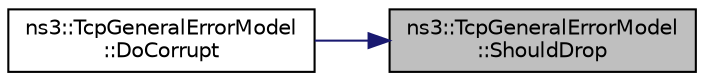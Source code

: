 digraph "ns3::TcpGeneralErrorModel::ShouldDrop"
{
 // LATEX_PDF_SIZE
  edge [fontname="Helvetica",fontsize="10",labelfontname="Helvetica",labelfontsize="10"];
  node [fontname="Helvetica",fontsize="10",shape=record];
  rankdir="RL";
  Node1 [label="ns3::TcpGeneralErrorModel\l::ShouldDrop",height=0.2,width=0.4,color="black", fillcolor="grey75", style="filled", fontcolor="black",tooltip="Check if the packet should be dropped."];
  Node1 -> Node2 [dir="back",color="midnightblue",fontsize="10",style="solid",fontname="Helvetica"];
  Node2 [label="ns3::TcpGeneralErrorModel\l::DoCorrupt",height=0.2,width=0.4,color="black", fillcolor="white", style="filled",URL="$classns3_1_1_tcp_general_error_model.html#a45cf0b37801164078eb0643dfe388468",tooltip="Corrupt a packet according to the specified model."];
}
